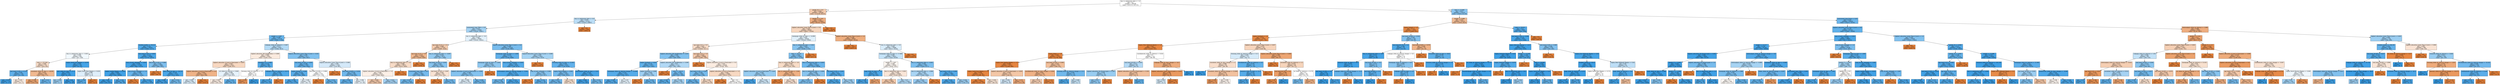 digraph Tree {
node [shape=box, style="filled", color="black"] ;
0 [label="due_vs_submission_date <= 1.0\ngini = 0.5\nsamples = 294546\nvalue = [147273, 147273]", fillcolor="#e5813900"] ;
1 [label="gender_M <= 0.0\ngini = 0.464\nsamples = 180395\nvalue = [114250, 66145]", fillcolor="#e581396b"] ;
0 -> 1 [labeldistance=2.5, labelangle=45, headlabel="True"] ;
2 [label="due_vs_submission_date <= 0.0\ngini = 0.478\nsamples = 55702\nvalue = [22015, 33687]", fillcolor="#399de558"] ;
1 -> 2 ;
3 [label="assessment_type_TMA <= 0.0\ngini = 0.455\nsamples = 51868\nvalue = [18181, 33687]", fillcolor="#399de575"] ;
2 -> 3 ;
4 [label="weight <= 1.007\ngini = 0.306\nsamples = 21176\nvalue = [3990, 17186]", fillcolor="#399de5c4"] ;
3 -> 4 ;
5 [label="studied_credits <= 59.513\ngini = 0.191\nsamples = 14979\nvalue = [1606, 13373]", fillcolor="#399de5e0"] ;
4 -> 5 ;
6 [label="due_vs_submission_date <= -0.003\ngini = 0.499\nsamples = 885\nvalue = [427, 458]", fillcolor="#399de511"] ;
5 -> 6 ;
7 [label="date <= 222.004\ngini = 0.488\nsamples = 723\nvalue = [418, 305]", fillcolor="#e5813945"] ;
6 -> 7 ;
8 [label="imd_band_0-10% <= 0.154\ngini = 0.265\nsamples = 159\nvalue = [25, 134]", fillcolor="#399de5cf"] ;
7 -> 8 ;
9 [label="gini = 0.079\nsamples = 122\nvalue = [5, 117]", fillcolor="#399de5f4"] ;
8 -> 9 ;
10 [label="gini = 0.497\nsamples = 37\nvalue = [20, 17]", fillcolor="#e5813926"] ;
8 -> 10 ;
11 [label="oucontent_clicks_by_days <= 44.081\ngini = 0.423\nsamples = 564\nvalue = [393, 171]", fillcolor="#e5813990"] ;
7 -> 11 ;
12 [label="gini = 0.356\nsamples = 493\nvalue = [379, 114]", fillcolor="#e58139b2"] ;
11 -> 12 ;
13 [label="gini = 0.317\nsamples = 71\nvalue = [14, 57]", fillcolor="#399de5c0"] ;
11 -> 13 ;
14 [label="region_South East Region <= 0.076\ngini = 0.105\nsamples = 162\nvalue = [9, 153]", fillcolor="#399de5f0"] ;
6 -> 14 ;
15 [label="quiz_clicks_by_days <= 11.5\ngini = 0.052\nsamples = 151\nvalue = [4, 147]", fillcolor="#399de5f8"] ;
14 -> 15 ;
16 [label="gini = 0.444\nsamples = 3\nvalue = [1, 2]", fillcolor="#399de57f"] ;
15 -> 16 ;
17 [label="gini = 0.04\nsamples = 148\nvalue = [3, 145]", fillcolor="#399de5fa"] ;
15 -> 17 ;
18 [label="region_South West Region <= 0.029\ngini = 0.496\nsamples = 11\nvalue = [5, 6]", fillcolor="#399de52a"] ;
14 -> 18 ;
19 [label="gini = 0.245\nsamples = 7\nvalue = [1, 6]", fillcolor="#399de5d4"] ;
18 -> 19 ;
20 [label="gini = 0.0\nsamples = 4\nvalue = [4, 0]", fillcolor="#e58139ff"] ;
18 -> 20 ;
21 [label="imd_band_0-10% <= 0.002\ngini = 0.153\nsamples = 14094\nvalue = [1179, 12915]", fillcolor="#399de5e8"] ;
5 -> 21 ;
22 [label="num_of_prev_attempts <= 0.001\ngini = 0.106\nsamples = 12198\nvalue = [685, 11513]", fillcolor="#399de5f0"] ;
21 -> 22 ;
23 [label="region_London Region <= 0.003\ngini = 0.064\nsamples = 10401\nvalue = [342, 10059]", fillcolor="#399de5f6"] ;
22 -> 23 ;
24 [label="gini = 0.05\nsamples = 9557\nvalue = [244, 9313]", fillcolor="#399de5f8"] ;
23 -> 24 ;
25 [label="gini = 0.205\nsamples = 844\nvalue = [98, 746]", fillcolor="#399de5de"] ;
23 -> 25 ;
26 [label="num_of_prev_attempts <= 1.0\ngini = 0.309\nsamples = 1797\nvalue = [343, 1454]", fillcolor="#399de5c3"] ;
22 -> 26 ;
27 [label="gini = 0.0\nsamples = 231\nvalue = [231, 0]", fillcolor="#e58139ff"] ;
26 -> 27 ;
28 [label="gini = 0.133\nsamples = 1566\nvalue = [112, 1454]", fillcolor="#399de5eb"] ;
26 -> 28 ;
29 [label="imd_band_0-10% <= 0.999\ngini = 0.385\nsamples = 1896\nvalue = [494, 1402]", fillcolor="#399de5a5"] ;
21 -> 29 ;
30 [label="gini = 0.0\nsamples = 381\nvalue = [381, 0]", fillcolor="#e58139ff"] ;
29 -> 30 ;
31 [label="quiz_clicks_by_days <= 26.153\ngini = 0.138\nsamples = 1515\nvalue = [113, 1402]", fillcolor="#399de5ea"] ;
29 -> 31 ;
32 [label="gini = 0.098\nsamples = 1318\nvalue = [68, 1250]", fillcolor="#399de5f1"] ;
31 -> 32 ;
33 [label="gini = 0.352\nsamples = 197\nvalue = [45, 152]", fillcolor="#399de5b4"] ;
31 -> 33 ;
34 [label="subpage_clicks_by_interval <= 9.987\ngini = 0.473\nsamples = 6197\nvalue = [2384, 3813]", fillcolor="#399de560"] ;
4 -> 34 ;
35 [label="highest_education_HE Qualification <= 0.999\ngini = 0.496\nsamples = 2620\nvalue = [1428, 1192]", fillcolor="#e581392a"] ;
34 -> 35 ;
36 [label="highest_education_A Level or Equivalent <= 0.997\ngini = 0.483\nsamples = 2352\nvalue = [1395, 957]", fillcolor="#e5813950"] ;
35 -> 36 ;
37 [label="highest_education_A Level or Equivalent <= 0.0\ngini = 0.405\nsamples = 1184\nvalue = [850, 334]", fillcolor="#e581399b"] ;
36 -> 37 ;
38 [label="gini = 0.495\nsamples = 605\nvalue = [271, 334]", fillcolor="#399de530"] ;
37 -> 38 ;
39 [label="gini = 0.0\nsamples = 579\nvalue = [579, 0]", fillcolor="#e58139ff"] ;
37 -> 39 ;
40 [label="url_clicks_by_interval <= 0.983\ngini = 0.498\nsamples = 1168\nvalue = [545, 623]", fillcolor="#399de520"] ;
36 -> 40 ;
41 [label="gini = 0.497\nsamples = 941\nvalue = [505, 436]", fillcolor="#e5813923"] ;
40 -> 41 ;
42 [label="gini = 0.29\nsamples = 227\nvalue = [40, 187]", fillcolor="#399de5c8"] ;
40 -> 42 ;
43 [label="disability_N <= 0.881\ngini = 0.216\nsamples = 268\nvalue = [33, 235]", fillcolor="#399de5db"] ;
35 -> 43 ;
44 [label="forumng_clicks_by_interval <= 1.0\ngini = 0.5\nsamples = 12\nvalue = [6, 6]", fillcolor="#e5813900"] ;
43 -> 44 ;
45 [label="gini = 0.245\nsamples = 7\nvalue = [6, 1]", fillcolor="#e58139d4"] ;
44 -> 45 ;
46 [label="gini = 0.0\nsamples = 5\nvalue = [0, 5]", fillcolor="#399de5ff"] ;
44 -> 46 ;
47 [label="subpage_clicks_by_interval <= 9.073\ngini = 0.189\nsamples = 256\nvalue = [27, 229]", fillcolor="#399de5e1"] ;
43 -> 47 ;
48 [label="gini = 0.177\nsamples = 254\nvalue = [25, 229]", fillcolor="#399de5e3"] ;
47 -> 48 ;
49 [label="gini = 0.0\nsamples = 2\nvalue = [2, 0]", fillcolor="#e58139ff"] ;
47 -> 49 ;
50 [label="highest_education_Lower Than A Level <= 0.001\ngini = 0.392\nsamples = 3577\nvalue = [956, 2621]", fillcolor="#399de5a2"] ;
34 -> 50 ;
51 [label="imd_band_10-20% <= 0.005\ngini = 0.299\nsamples = 2397\nvalue = [438, 1959]", fillcolor="#399de5c6"] ;
50 -> 51 ;
52 [label="region_Ireland <= 0.008\ngini = 0.234\nsamples = 2081\nvalue = [281, 1800]", fillcolor="#399de5d7"] ;
51 -> 52 ;
53 [label="gini = 0.198\nsamples = 1945\nvalue = [217, 1728]", fillcolor="#399de5df"] ;
52 -> 53 ;
54 [label="gini = 0.498\nsamples = 136\nvalue = [64, 72]", fillcolor="#399de51c"] ;
52 -> 54 ;
55 [label="imd_band_10-20% <= 0.998\ngini = 0.5\nsamples = 316\nvalue = [157, 159]", fillcolor="#399de503"] ;
51 -> 55 ;
56 [label="gini = 0.0\nsamples = 117\nvalue = [117, 0]", fillcolor="#e58139ff"] ;
55 -> 56 ;
57 [label="gini = 0.321\nsamples = 199\nvalue = [40, 159]", fillcolor="#399de5bf"] ;
55 -> 57 ;
58 [label="highest_education_Lower Than A Level <= 0.998\ngini = 0.493\nsamples = 1180\nvalue = [518, 662]", fillcolor="#399de537"] ;
50 -> 58 ;
59 [label="gini = 0.0\nsamples = 338\nvalue = [338, 0]", fillcolor="#e58139ff"] ;
58 -> 59 ;
60 [label="imd_band_50-60% <= 0.026\ngini = 0.336\nsamples = 842\nvalue = [180, 662]", fillcolor="#399de5ba"] ;
58 -> 60 ;
61 [label="gini = 0.283\nsamples = 721\nvalue = [123, 598]", fillcolor="#399de5cb"] ;
60 -> 61 ;
62 [label="gini = 0.498\nsamples = 121\nvalue = [57, 64]", fillcolor="#399de51c"] ;
60 -> 62 ;
63 [label="due_vs_submission_date <= -0.0\ngini = 0.497\nsamples = 30692\nvalue = [14191, 16501]", fillcolor="#399de524"] ;
3 -> 63 ;
64 [label="age_band_35-55 <= 1.0\ngini = 0.468\nsamples = 17533\nvalue = [10997, 6536]", fillcolor="#e5813967"] ;
63 -> 64 ;
65 [label="age_band_35-55 <= 0.0\ngini = 0.426\nsamples = 14460\nvalue = [10020, 4440]", fillcolor="#e581398e"] ;
64 -> 65 ;
66 [label="due_vs_submission_date <= -1.0\ngini = 0.486\nsamples = 10675\nvalue = [6235, 4440]", fillcolor="#e5813949"] ;
65 -> 66 ;
67 [label="highest_education_A Level or Equivalent <= 1.0\ngini = 0.498\nsamples = 9520\nvalue = [5080, 4440]", fillcolor="#e5813920"] ;
66 -> 67 ;
68 [label="gini = 0.464\nsamples = 6152\nvalue = [3904, 2248]", fillcolor="#e581396c"] ;
67 -> 68 ;
69 [label="gini = 0.454\nsamples = 3368\nvalue = [1176, 2192]", fillcolor="#399de576"] ;
67 -> 69 ;
70 [label="gini = 0.0\nsamples = 1155\nvalue = [1155, 0]", fillcolor="#e58139ff"] ;
66 -> 70 ;
71 [label="gini = 0.0\nsamples = 3785\nvalue = [3785, 0]", fillcolor="#e58139ff"] ;
65 -> 71 ;
72 [label="due_vs_submission_date <= -0.997\ngini = 0.434\nsamples = 3073\nvalue = [977, 2096]", fillcolor="#399de588"] ;
64 -> 72 ;
73 [label="imd_band_10-20% <= 0.005\ngini = 0.403\nsamples = 2911\nvalue = [815, 2096]", fillcolor="#399de59c"] ;
72 -> 73 ;
74 [label="assessment_type_CMA <= 0.07\ngini = 0.353\nsamples = 2464\nvalue = [563, 1901]", fillcolor="#399de5b3"] ;
73 -> 74 ;
75 [label="gini = 0.337\nsamples = 2420\nvalue = [519, 1901]", fillcolor="#399de5b9"] ;
74 -> 75 ;
76 [label="gini = 0.0\nsamples = 44\nvalue = [44, 0]", fillcolor="#e58139ff"] ;
74 -> 76 ;
77 [label="imd_band_10-20% <= 0.997\ngini = 0.492\nsamples = 447\nvalue = [252, 195]", fillcolor="#e581393a"] ;
73 -> 77 ;
78 [label="gini = 0.0\nsamples = 196\nvalue = [196, 0]", fillcolor="#e58139ff"] ;
77 -> 78 ;
79 [label="gini = 0.347\nsamples = 251\nvalue = [56, 195]", fillcolor="#399de5b6"] ;
77 -> 79 ;
80 [label="gini = 0.0\nsamples = 162\nvalue = [162, 0]", fillcolor="#e58139ff"] ;
72 -> 80 ;
81 [label="highest_education_Lower Than A Level <= 0.0\ngini = 0.368\nsamples = 13159\nvalue = [3194, 9965]", fillcolor="#399de5ad"] ;
63 -> 81 ;
82 [label="homepage_clicks_by_days <= 5.998\ngini = 0.273\nsamples = 7705\nvalue = [1259, 6446]", fillcolor="#399de5cd"] ;
81 -> 82 ;
83 [label="homepage_clicks_by_days <= 5.004\ngini = 0.423\nsamples = 1681\nvalue = [510, 1171]", fillcolor="#399de590"] ;
82 -> 83 ;
84 [label="highest_education_A Level or Equivalent <= 0.995\ngini = 0.398\nsamples = 1613\nvalue = [442, 1171]", fillcolor="#399de59f"] ;
83 -> 84 ;
85 [label="gini = 0.496\nsamples = 393\nvalue = [179, 214]", fillcolor="#399de52a"] ;
84 -> 85 ;
86 [label="gini = 0.338\nsamples = 1220\nvalue = [263, 957]", fillcolor="#399de5b9"] ;
84 -> 86 ;
87 [label="gini = 0.0\nsamples = 68\nvalue = [68, 0]", fillcolor="#e58139ff"] ;
83 -> 87 ;
88 [label="num_of_prev_attempts <= 0.002\ngini = 0.218\nsamples = 6024\nvalue = [749, 5275]", fillcolor="#399de5db"] ;
82 -> 88 ;
89 [label="externalquiz_clicks_by_interval_change <= -0.001\ngini = 0.178\nsamples = 5170\nvalue = [512, 4658]", fillcolor="#399de5e3"] ;
88 -> 89 ;
90 [label="gini = 0.339\nsamples = 644\nvalue = [139, 505]", fillcolor="#399de5b9"] ;
89 -> 90 ;
91 [label="gini = 0.151\nsamples = 4526\nvalue = [373, 4153]", fillcolor="#399de5e8"] ;
89 -> 91 ;
92 [label="num_of_prev_attempts <= 0.985\ngini = 0.401\nsamples = 854\nvalue = [237, 617]", fillcolor="#399de59d"] ;
88 -> 92 ;
93 [label="gini = 0.0\nsamples = 116\nvalue = [116, 0]", fillcolor="#e58139ff"] ;
92 -> 93 ;
94 [label="gini = 0.274\nsamples = 738\nvalue = [121, 617]", fillcolor="#399de5cd"] ;
92 -> 94 ;
95 [label="highest_education_Lower Than A Level <= 0.999\ngini = 0.458\nsamples = 5454\nvalue = [1935, 3519]", fillcolor="#399de573"] ;
81 -> 95 ;
96 [label="gini = 0.0\nsamples = 1219\nvalue = [1219, 0]", fillcolor="#e58139ff"] ;
95 -> 96 ;
97 [label="forumng_clicks_by_days <= 12.952\ngini = 0.281\nsamples = 4235\nvalue = [716, 3519]", fillcolor="#399de5cb"] ;
95 -> 97 ;
98 [label="region_North Region <= 0.002\ngini = 0.353\nsamples = 2614\nvalue = [599, 2015]", fillcolor="#399de5b3"] ;
97 -> 98 ;
99 [label="gini = 0.327\nsamples = 2447\nvalue = [504, 1943]", fillcolor="#399de5bd"] ;
98 -> 99 ;
100 [label="gini = 0.491\nsamples = 167\nvalue = [95, 72]", fillcolor="#e581393e"] ;
98 -> 100 ;
101 [label="externalquiz_clicks_by_days <= 0.02\ngini = 0.134\nsamples = 1621\nvalue = [117, 1504]", fillcolor="#399de5eb"] ;
97 -> 101 ;
102 [label="gini = 0.098\nsamples = 1435\nvalue = [74, 1361]", fillcolor="#399de5f1"] ;
101 -> 102 ;
103 [label="gini = 0.355\nsamples = 186\nvalue = [43, 143]", fillcolor="#399de5b2"] ;
101 -> 103 ;
104 [label="gini = 0.0\nsamples = 3834\nvalue = [3834, 0]", fillcolor="#e58139ff"] ;
2 -> 104 ;
105 [label="gender_F <= 0.0\ngini = 0.385\nsamples = 124693\nvalue = [92235, 32458]", fillcolor="#e58139a5"] ;
1 -> 105 ;
106 [label="highest_education_Lower Than A Level <= 0.0\ngini = 0.481\nsamples = 80485\nvalue = [48027, 32458]", fillcolor="#e5813953"] ;
105 -> 106 ;
107 [label="homepage_clicks_by_days <= 14.999\ngini = 0.497\nsamples = 40444\nvalue = [18544, 21900]", fillcolor="#399de527"] ;
106 -> 107 ;
108 [label="age_band_0-35 <= 0.0\ngini = 0.487\nsamples = 24073\nvalue = [13956, 10117]", fillcolor="#e5813946"] ;
107 -> 108 ;
109 [label="highest_education_HE Qualification <= 0.001\ngini = 0.392\nsamples = 3585\nvalue = [959, 2626]", fillcolor="#399de5a2"] ;
108 -> 109 ;
110 [label="region_Scotland <= 0.005\ngini = 0.278\nsamples = 1873\nvalue = [312, 1561]", fillcolor="#399de5cc"] ;
109 -> 110 ;
111 [label="homepage_clicks_by_interval_change <= 35.069\ngini = 0.223\nsamples = 1522\nvalue = [195, 1327]", fillcolor="#399de5da"] ;
110 -> 111 ;
112 [label="gini = 0.209\nsamples = 1481\nvalue = [176, 1305]", fillcolor="#399de5dd"] ;
111 -> 112 ;
113 [label="gini = 0.497\nsamples = 41\nvalue = [19, 22]", fillcolor="#399de523"] ;
111 -> 113 ;
114 [label="region_Scotland <= 0.988\ngini = 0.444\nsamples = 351\nvalue = [117, 234]", fillcolor="#399de57f"] ;
110 -> 114 ;
115 [label="gini = 0.0\nsamples = 58\nvalue = [58, 0]", fillcolor="#e58139ff"] ;
114 -> 115 ;
116 [label="gini = 0.322\nsamples = 293\nvalue = [59, 234]", fillcolor="#399de5bf"] ;
114 -> 116 ;
117 [label="highest_education_HE Qualification <= 0.999\ngini = 0.47\nsamples = 1712\nvalue = [647, 1065]", fillcolor="#399de564"] ;
109 -> 117 ;
118 [label="gini = 0.0\nsamples = 350\nvalue = [350, 0]", fillcolor="#e58139ff"] ;
117 -> 118 ;
119 [label="date <= 144.52\ngini = 0.341\nsamples = 1362\nvalue = [297, 1065]", fillcolor="#399de5b8"] ;
117 -> 119 ;
120 [label="gini = 0.245\nsamples = 880\nvalue = [126, 754]", fillcolor="#399de5d4"] ;
119 -> 120 ;
121 [label="gini = 0.458\nsamples = 482\nvalue = [171, 311]", fillcolor="#399de573"] ;
119 -> 121 ;
122 [label="age_band_0-35 <= 1.0\ngini = 0.464\nsamples = 20488\nvalue = [12997, 7491]", fillcolor="#e581396c"] ;
108 -> 122 ;
123 [label="gini = 0.0\nsamples = 4198\nvalue = [4198, 0]", fillcolor="#e58139ff"] ;
122 -> 123 ;
124 [label="highest_education_A Level or Equivalent <= 0.0\ngini = 0.497\nsamples = 16290\nvalue = [8799, 7491]", fillcolor="#e5813926"] ;
122 -> 124 ;
125 [label="imd_band_0-10% <= 0.005\ngini = 0.358\nsamples = 2330\nvalue = [544, 1786]", fillcolor="#399de5b1"] ;
124 -> 125 ;
126 [label="gini = 0.314\nsamples = 2096\nvalue = [408, 1688]", fillcolor="#399de5c1"] ;
125 -> 126 ;
127 [label="gini = 0.487\nsamples = 234\nvalue = [136, 98]", fillcolor="#e5813947"] ;
125 -> 127 ;
128 [label="highest_education_A Level or Equivalent <= 1.0\ngini = 0.483\nsamples = 13960\nvalue = [8255, 5705]", fillcolor="#e581394f"] ;
124 -> 128 ;
129 [label="gini = 0.0\nsamples = 2489\nvalue = [2489, 0]", fillcolor="#e58139ff"] ;
128 -> 129 ;
130 [label="gini = 0.5\nsamples = 11471\nvalue = [5766, 5705]", fillcolor="#e5813903"] ;
128 -> 130 ;
131 [label="due_vs_submission_date <= 0.001\ngini = 0.403\nsamples = 16371\nvalue = [4588, 11783]", fillcolor="#399de59c"] ;
107 -> 131 ;
132 [label="date <= 18.725\ngini = 0.384\nsamples = 15900\nvalue = [4117, 11783]", fillcolor="#399de5a6"] ;
131 -> 132 ;
133 [label="due_vs_submission_date <= -3.0\ngini = 0.487\nsamples = 2252\nvalue = [1307, 945]", fillcolor="#e5813947"] ;
132 -> 133 ;
134 [label="highest_education_A Level or Equivalent <= 0.005\ngini = 0.438\nsamples = 819\nvalue = [265, 554]", fillcolor="#399de585"] ;
133 -> 134 ;
135 [label="gini = 0.097\nsamples = 235\nvalue = [12, 223]", fillcolor="#399de5f1"] ;
134 -> 135 ;
136 [label="gini = 0.491\nsamples = 584\nvalue = [253, 331]", fillcolor="#399de53c"] ;
134 -> 136 ;
137 [label="due_vs_submission_date <= -2.001\ngini = 0.397\nsamples = 1433\nvalue = [1042, 391]", fillcolor="#e581399f"] ;
133 -> 137 ;
138 [label="gini = 0.0\nsamples = 534\nvalue = [534, 0]", fillcolor="#e58139ff"] ;
137 -> 138 ;
139 [label="gini = 0.492\nsamples = 899\nvalue = [508, 391]", fillcolor="#e581393b"] ;
137 -> 139 ;
140 [label="due_vs_submission_date <= -0.003\ngini = 0.327\nsamples = 13648\nvalue = [2810, 10838]", fillcolor="#399de5bd"] ;
132 -> 140 ;
141 [label="due_vs_submission_date <= -0.999\ngini = 0.409\nsamples = 7081\nvalue = [2026, 5055]", fillcolor="#399de599"] ;
140 -> 141 ;
142 [label="gini = 0.379\nsamples = 6773\nvalue = [1718, 5055]", fillcolor="#399de5a8"] ;
141 -> 142 ;
143 [label="gini = 0.0\nsamples = 308\nvalue = [308, 0]", fillcolor="#e58139ff"] ;
141 -> 143 ;
144 [label="imd_band_0-10% <= 0.001\ngini = 0.21\nsamples = 6567\nvalue = [784, 5783]", fillcolor="#399de5dc"] ;
140 -> 144 ;
145 [label="gini = 0.179\nsamples = 6024\nvalue = [600, 5424]", fillcolor="#399de5e3"] ;
144 -> 145 ;
146 [label="gini = 0.448\nsamples = 543\nvalue = [184, 359]", fillcolor="#399de57c"] ;
144 -> 146 ;
147 [label="gini = 0.0\nsamples = 471\nvalue = [471, 0]", fillcolor="#e58139ff"] ;
131 -> 147 ;
148 [label="highest_education_Lower Than A Level <= 1.0\ngini = 0.388\nsamples = 40041\nvalue = [29483, 10558]", fillcolor="#e58139a4"] ;
106 -> 148 ;
149 [label="gini = 0.0\nsamples = 20973\nvalue = [20973, 0]", fillcolor="#e58139ff"] ;
148 -> 149 ;
150 [label="due_vs_submission_date <= 0.0\ngini = 0.494\nsamples = 19068\nvalue = [8510, 10558]", fillcolor="#399de531"] ;
148 -> 150 ;
151 [label="homepage_clicks_by_days <= 17.999\ngini = 0.485\nsamples = 18012\nvalue = [7454, 10558]", fillcolor="#399de54b"] ;
150 -> 151 ;
152 [label="weight <= 1.047\ngini = 0.499\nsamples = 10919\nvalue = [5638, 5281]", fillcolor="#e5813910"] ;
151 -> 152 ;
153 [label="page_clicks_by_days <= 2.0\ngini = 0.164\nsamples = 911\nvalue = [82, 829]", fillcolor="#399de5e6"] ;
152 -> 153 ;
154 [label="gini = 0.146\nsamples = 897\nvalue = [71, 826]", fillcolor="#399de5e9"] ;
153 -> 154 ;
155 [label="gini = 0.337\nsamples = 14\nvalue = [11, 3]", fillcolor="#e58139b9"] ;
153 -> 155 ;
156 [label="due_vs_submission_date <= -0.001\ngini = 0.494\nsamples = 10008\nvalue = [5556, 4452]", fillcolor="#e5813933"] ;
152 -> 156 ;
157 [label="gini = 0.463\nsamples = 6899\nvalue = [4385, 2514]", fillcolor="#e581396d"] ;
156 -> 157 ;
158 [label="gini = 0.47\nsamples = 3109\nvalue = [1171, 1938]", fillcolor="#399de565"] ;
156 -> 158 ;
159 [label="due_vs_submission_date <= -0.001\ngini = 0.381\nsamples = 7093\nvalue = [1816, 5277]", fillcolor="#399de5a7"] ;
151 -> 159 ;
160 [label="due_vs_submission_date <= -0.998\ngini = 0.461\nsamples = 4011\nvalue = [1445, 2566]", fillcolor="#399de56f"] ;
159 -> 160 ;
161 [label="gini = 0.441\nsamples = 3817\nvalue = [1251, 2566]", fillcolor="#399de583"] ;
160 -> 161 ;
162 [label="gini = 0.0\nsamples = 194\nvalue = [194, 0]", fillcolor="#e58139ff"] ;
160 -> 162 ;
163 [label="imd_band_0-10% <= 0.008\ngini = 0.212\nsamples = 3082\nvalue = [371, 2711]", fillcolor="#399de5dc"] ;
159 -> 163 ;
164 [label="gini = 0.16\nsamples = 2674\nvalue = [235, 2439]", fillcolor="#399de5e6"] ;
163 -> 164 ;
165 [label="gini = 0.444\nsamples = 408\nvalue = [136, 272]", fillcolor="#399de57f"] ;
163 -> 165 ;
166 [label="gini = 0.0\nsamples = 1056\nvalue = [1056, 0]", fillcolor="#e58139ff"] ;
150 -> 166 ;
167 [label="gini = 0.0\nsamples = 44208\nvalue = [44208, 0]", fillcolor="#e58139ff"] ;
105 -> 167 ;
168 [label="date <= 23.999\ngini = 0.411\nsamples = 114151\nvalue = [33023, 81128]", fillcolor="#399de597"] ;
0 -> 168 [labeldistance=2.5, labelangle=-45, headlabel="False"] ;
169 [label="weight <= 4.999\ngini = 0.433\nsamples = 20233\nvalue = [13810, 6423]", fillcolor="#e5813988"] ;
168 -> 169 ;
170 [label="region_Ireland <= 1.0\ngini = 0.112\nsamples = 13831\nvalue = [13006, 825]", fillcolor="#e58139ef"] ;
169 -> 170 ;
171 [label="region_Scotland <= 1.0\ngini = 0.101\nsamples = 13701\nvalue = [12971, 730]", fillcolor="#e58139f1"] ;
170 -> 171 ;
172 [label="region_West Midlands Region <= 1.0\ngini = 0.09\nsamples = 13454\nvalue = [12822, 632]", fillcolor="#e58139f2"] ;
171 -> 172 ;
173 [label="region_Wales <= 1.0\ngini = 0.081\nsamples = 13322\nvalue = [12756, 566]", fillcolor="#e58139f4"] ;
172 -> 173 ;
174 [label="region_East Anglian Region <= 1.0\ngini = 0.069\nsamples = 13012\nvalue = [12548, 464]", fillcolor="#e58139f6"] ;
173 -> 174 ;
175 [label="region_South East Region <= 1.0\ngini = 0.058\nsamples = 12781\nvalue = [12399, 382]", fillcolor="#e58139f7"] ;
174 -> 175 ;
176 [label="gini = 0.05\nsamples = 12659\nvalue = [12331, 328]", fillcolor="#e58139f8"] ;
175 -> 176 ;
177 [label="gini = 0.493\nsamples = 122\nvalue = [68, 54]", fillcolor="#e5813934"] ;
175 -> 177 ;
178 [label="highest_education_A Level or Equivalent <= 0.005\ngini = 0.458\nsamples = 231\nvalue = [149, 82]", fillcolor="#e5813973"] ;
174 -> 178 ;
179 [label="gini = 0.492\nsamples = 78\nvalue = [34, 44]", fillcolor="#399de53a"] ;
178 -> 179 ;
180 [label="gini = 0.373\nsamples = 153\nvalue = [115, 38]", fillcolor="#e58139ab"] ;
178 -> 180 ;
181 [label="imd_band_20-30% <= 0.995\ngini = 0.442\nsamples = 310\nvalue = [208, 102]", fillcolor="#e5813982"] ;
173 -> 181 ;
182 [label="oucollaborate_clicks_by_days_change <= 0.004\ngini = 0.401\nsamples = 278\nvalue = [201, 77]", fillcolor="#e581399d"] ;
181 -> 182 ;
183 [label="gini = 0.471\nsamples = 187\nvalue = [116, 71]", fillcolor="#e5813963"] ;
182 -> 183 ;
184 [label="gini = 0.123\nsamples = 91\nvalue = [85, 6]", fillcolor="#e58139ed"] ;
182 -> 184 ;
185 [label="forumng_clicks_by_interval_change <= 12.5\ngini = 0.342\nsamples = 32\nvalue = [7, 25]", fillcolor="#399de5b8"] ;
181 -> 185 ;
186 [label="gini = 0.18\nsamples = 20\nvalue = [2, 18]", fillcolor="#399de5e3"] ;
185 -> 186 ;
187 [label="gini = 0.486\nsamples = 12\nvalue = [5, 7]", fillcolor="#399de549"] ;
185 -> 187 ;
188 [label="oucollaborate_clicks_by_interval <= 0.018\ngini = 0.5\nsamples = 132\nvalue = [66, 66]", fillcolor="#e5813900"] ;
172 -> 188 ;
189 [label="imd_band_40-50% <= 0.363\ngini = 0.472\nsamples = 89\nvalue = [34, 55]", fillcolor="#399de561"] ;
188 -> 189 ;
190 [label="highest_education_No Formal quals <= 0.367\ngini = 0.438\nsamples = 74\nvalue = [24, 50]", fillcolor="#399de585"] ;
189 -> 190 ;
191 [label="gini = 0.417\nsamples = 71\nvalue = [21, 50]", fillcolor="#399de594"] ;
190 -> 191 ;
192 [label="gini = 0.0\nsamples = 3\nvalue = [3, 0]", fillcolor="#e58139ff"] ;
190 -> 192 ;
193 [label="highest_education_A Level or Equivalent <= 0.595\ngini = 0.444\nsamples = 15\nvalue = [10, 5]", fillcolor="#e581397f"] ;
189 -> 193 ;
194 [label="gini = 0.0\nsamples = 9\nvalue = [9, 0]", fillcolor="#e58139ff"] ;
193 -> 194 ;
195 [label="gini = 0.278\nsamples = 6\nvalue = [1, 5]", fillcolor="#399de5cc"] ;
193 -> 195 ;
196 [label="subpage_clicks_by_days_change <= 14.5\ngini = 0.381\nsamples = 43\nvalue = [32, 11]", fillcolor="#e58139a7"] ;
188 -> 196 ;
197 [label="highest_education_Lower Than A Level <= 0.022\ngini = 0.266\nsamples = 38\nvalue = [32, 6]", fillcolor="#e58139cf"] ;
196 -> 197 ;
198 [label="gini = 0.494\nsamples = 9\nvalue = [4, 5]", fillcolor="#399de533"] ;
197 -> 198 ;
199 [label="gini = 0.067\nsamples = 29\nvalue = [28, 1]", fillcolor="#e58139f6"] ;
197 -> 199 ;
200 [label="gini = 0.0\nsamples = 5\nvalue = [0, 5]", fillcolor="#399de5ff"] ;
196 -> 200 ;
201 [label="highest_education_Lower Than A Level <= 0.007\ngini = 0.479\nsamples = 247\nvalue = [149, 98]", fillcolor="#e5813957"] ;
171 -> 201 ;
202 [label="forumng_clicks_by_interval_change <= 15.5\ngini = 0.493\nsamples = 127\nvalue = [56, 71]", fillcolor="#399de536"] ;
201 -> 202 ;
203 [label="oucontent_clicks_by_days_change <= 1.5\ngini = 0.488\nsamples = 85\nvalue = [49, 36]", fillcolor="#e5813944"] ;
202 -> 203 ;
204 [label="gini = 0.0\nsamples = 11\nvalue = [0, 11]", fillcolor="#399de5ff"] ;
203 -> 204 ;
205 [label="oucontent_clicks_by_interval_change <= 22.808\ngini = 0.447\nsamples = 74\nvalue = [49, 25]", fillcolor="#e581397d"] ;
203 -> 205 ;
206 [label="gini = 0.264\nsamples = 32\nvalue = [27, 5]", fillcolor="#e58139d0"] ;
205 -> 206 ;
207 [label="gini = 0.499\nsamples = 42\nvalue = [22, 20]", fillcolor="#e5813917"] ;
205 -> 207 ;
208 [label="oucollaborate_clicks_by_interval <= 4.5\ngini = 0.278\nsamples = 42\nvalue = [7, 35]", fillcolor="#399de5cc"] ;
202 -> 208 ;
209 [label="resource_clicks_by_days <= 22.5\ngini = 0.219\nsamples = 40\nvalue = [5, 35]", fillcolor="#399de5db"] ;
208 -> 209 ;
210 [label="gini = 0.184\nsamples = 39\nvalue = [4, 35]", fillcolor="#399de5e2"] ;
209 -> 210 ;
211 [label="gini = 0.0\nsamples = 1\nvalue = [1, 0]", fillcolor="#e58139ff"] ;
209 -> 211 ;
212 [label="gini = 0.0\nsamples = 2\nvalue = [2, 0]", fillcolor="#e58139ff"] ;
208 -> 212 ;
213 [label="highest_education_Lower Than A Level <= 0.999\ngini = 0.349\nsamples = 120\nvalue = [93, 27]", fillcolor="#e58139b5"] ;
201 -> 213 ;
214 [label="gini = 0.0\nsamples = 52\nvalue = [52, 0]", fillcolor="#e58139ff"] ;
213 -> 214 ;
215 [label="oucontent_clicks_by_interval <= 1.5\ngini = 0.479\nsamples = 68\nvalue = [41, 27]", fillcolor="#e5813957"] ;
213 -> 215 ;
216 [label="imd_band_60-70% <= 0.5\ngini = 0.298\nsamples = 22\nvalue = [18, 4]", fillcolor="#e58139c6"] ;
215 -> 216 ;
217 [label="gini = 0.18\nsamples = 20\nvalue = [18, 2]", fillcolor="#e58139e3"] ;
216 -> 217 ;
218 [label="gini = 0.0\nsamples = 2\nvalue = [0, 2]", fillcolor="#399de5ff"] ;
216 -> 218 ;
219 [label="url_clicks_by_interval <= 0.178\ngini = 0.5\nsamples = 46\nvalue = [23, 23]", fillcolor="#e5813900"] ;
215 -> 219 ;
220 [label="gini = 0.363\nsamples = 21\nvalue = [5, 16]", fillcolor="#399de5af"] ;
219 -> 220 ;
221 [label="gini = 0.403\nsamples = 25\nvalue = [18, 7]", fillcolor="#e581399c"] ;
219 -> 221 ;
222 [label="imd_band_50-60% <= 0.054\ngini = 0.393\nsamples = 130\nvalue = [35, 95]", fillcolor="#399de5a1"] ;
170 -> 222 ;
223 [label="imd_band_60-70% <= 0.5\ngini = 0.188\nsamples = 95\nvalue = [10, 85]", fillcolor="#399de5e1"] ;
222 -> 223 ;
224 [label="due_vs_submission_date <= 14.0\ngini = 0.111\nsamples = 85\nvalue = [5, 80]", fillcolor="#399de5ef"] ;
223 -> 224 ;
225 [label="resource_clicks_by_days <= 10.5\ngini = 0.075\nsamples = 77\nvalue = [3, 74]", fillcolor="#399de5f5"] ;
224 -> 225 ;
226 [label="imd_band_10-20% <= 0.5\ngini = 0.03\nsamples = 66\nvalue = [1, 65]", fillcolor="#399de5fb"] ;
225 -> 226 ;
227 [label="gini = 0.0\nsamples = 53\nvalue = [0, 53]", fillcolor="#399de5ff"] ;
226 -> 227 ;
228 [label="gini = 0.142\nsamples = 13\nvalue = [1, 12]", fillcolor="#399de5ea"] ;
226 -> 228 ;
229 [label="subpage_clicks_by_interval_change <= 11.0\ngini = 0.298\nsamples = 11\nvalue = [2, 9]", fillcolor="#399de5c6"] ;
225 -> 229 ;
230 [label="gini = 0.0\nsamples = 2\nvalue = [2, 0]", fillcolor="#e58139ff"] ;
229 -> 230 ;
231 [label="gini = 0.0\nsamples = 9\nvalue = [0, 9]", fillcolor="#399de5ff"] ;
229 -> 231 ;
232 [label="imd_band_40-50% <= 0.5\ngini = 0.375\nsamples = 8\nvalue = [2, 6]", fillcolor="#399de5aa"] ;
224 -> 232 ;
233 [label="imd_band_80-90% <= 0.5\ngini = 0.245\nsamples = 7\nvalue = [1, 6]", fillcolor="#399de5d4"] ;
232 -> 233 ;
234 [label="gini = 0.0\nsamples = 6\nvalue = [0, 6]", fillcolor="#399de5ff"] ;
233 -> 234 ;
235 [label="gini = 0.0\nsamples = 1\nvalue = [1, 0]", fillcolor="#e58139ff"] ;
233 -> 235 ;
236 [label="gini = 0.0\nsamples = 1\nvalue = [1, 0]", fillcolor="#e58139ff"] ;
232 -> 236 ;
237 [label="subpage_clicks_by_interval_change <= 6.0\ngini = 0.5\nsamples = 10\nvalue = [5, 5]", fillcolor="#e5813900"] ;
223 -> 237 ;
238 [label="homepage_clicks_by_interval <= 33.0\ngini = 0.408\nsamples = 7\nvalue = [2, 5]", fillcolor="#399de599"] ;
237 -> 238 ;
239 [label="subpage_clicks_by_days <= 0.5\ngini = 0.278\nsamples = 6\nvalue = [1, 5]", fillcolor="#399de5cc"] ;
238 -> 239 ;
240 [label="gini = 0.0\nsamples = 1\nvalue = [1, 0]", fillcolor="#e58139ff"] ;
239 -> 240 ;
241 [label="gini = 0.0\nsamples = 5\nvalue = [0, 5]", fillcolor="#399de5ff"] ;
239 -> 241 ;
242 [label="gini = 0.0\nsamples = 1\nvalue = [1, 0]", fillcolor="#e58139ff"] ;
238 -> 242 ;
243 [label="gini = 0.0\nsamples = 3\nvalue = [3, 0]", fillcolor="#e58139ff"] ;
237 -> 243 ;
244 [label="imd_band_50-60% <= 0.978\ngini = 0.408\nsamples = 35\nvalue = [25, 10]", fillcolor="#e5813999"] ;
222 -> 244 ;
245 [label="gini = 0.0\nsamples = 23\nvalue = [23, 0]", fillcolor="#e58139ff"] ;
244 -> 245 ;
246 [label="oucontent_clicks_by_days <= 69.0\ngini = 0.278\nsamples = 12\nvalue = [2, 10]", fillcolor="#399de5cc"] ;
244 -> 246 ;
247 [label="resource_clicks_by_interval_change <= 1.0\ngini = 0.165\nsamples = 11\nvalue = [1, 10]", fillcolor="#399de5e6"] ;
246 -> 247 ;
248 [label="gini = 0.0\nsamples = 1\nvalue = [1, 0]", fillcolor="#e58139ff"] ;
247 -> 248 ;
249 [label="gini = 0.0\nsamples = 10\nvalue = [0, 10]", fillcolor="#399de5ff"] ;
247 -> 249 ;
250 [label="gini = 0.0\nsamples = 1\nvalue = [1, 0]", fillcolor="#e58139ff"] ;
246 -> 250 ;
251 [label="date <= 20.012\ngini = 0.22\nsamples = 6402\nvalue = [804, 5598]", fillcolor="#399de5da"] ;
169 -> 251 ;
252 [label="imd_band_0-10% <= 0.009\ngini = 0.118\nsamples = 5973\nvalue = [375, 5598]", fillcolor="#399de5ee"] ;
251 -> 252 ;
253 [label="page_clicks_by_interval <= 1.017\ngini = 0.07\nsamples = 5295\nvalue = [192, 5103]", fillcolor="#399de5f5"] ;
252 -> 253 ;
254 [label="region_Yorkshire Region <= 0.02\ngini = 0.04\nsamples = 4279\nvalue = [87, 4192]", fillcolor="#399de5fa"] ;
253 -> 254 ;
255 [label="url_clicks_by_interval_change <= -0.737\ngini = 0.028\nsamples = 4026\nvalue = [57, 3969]", fillcolor="#399de5fb"] ;
254 -> 255 ;
256 [label="gini = 0.0\nsamples = 1\nvalue = [1, 0]", fillcolor="#e58139ff"] ;
255 -> 256 ;
257 [label="sharedsubpage_clicks_by_days_change <= 0.5\ngini = 0.027\nsamples = 4025\nvalue = [56, 3969]", fillcolor="#399de5fb"] ;
255 -> 257 ;
258 [label="gini = 0.025\nsamples = 3991\nvalue = [50, 3941]", fillcolor="#399de5fc"] ;
257 -> 258 ;
259 [label="gini = 0.291\nsamples = 34\nvalue = [6, 28]", fillcolor="#399de5c8"] ;
257 -> 259 ;
260 [label="region_Yorkshire Region <= 0.979\ngini = 0.209\nsamples = 253\nvalue = [30, 223]", fillcolor="#399de5dd"] ;
254 -> 260 ;
261 [label="gini = 0.0\nsamples = 28\nvalue = [28, 0]", fillcolor="#e58139ff"] ;
260 -> 261 ;
262 [label="due_vs_submission_date <= 20.5\ngini = 0.018\nsamples = 225\nvalue = [2, 223]", fillcolor="#399de5fd"] ;
260 -> 262 ;
263 [label="gini = 0.009\nsamples = 222\nvalue = [1, 221]", fillcolor="#399de5fe"] ;
262 -> 263 ;
264 [label="gini = 0.444\nsamples = 3\nvalue = [1, 2]", fillcolor="#399de57f"] ;
262 -> 264 ;
265 [label="weight <= 12.428\ngini = 0.185\nsamples = 1016\nvalue = [105, 911]", fillcolor="#399de5e2"] ;
253 -> 265 ;
266 [label="gini = 0.0\nsamples = 77\nvalue = [77, 0]", fillcolor="#e58139ff"] ;
265 -> 266 ;
267 [label="date <= 19.009\ngini = 0.058\nsamples = 939\nvalue = [28, 911]", fillcolor="#399de5f7"] ;
265 -> 267 ;
268 [label="region_South East Region <= 0.01\ngini = 0.048\nsamples = 934\nvalue = [23, 911]", fillcolor="#399de5f9"] ;
267 -> 268 ;
269 [label="gini = 0.016\nsamples = 849\nvalue = [7, 842]", fillcolor="#399de5fd"] ;
268 -> 269 ;
270 [label="gini = 0.306\nsamples = 85\nvalue = [16, 69]", fillcolor="#399de5c4"] ;
268 -> 270 ;
271 [label="gini = 0.0\nsamples = 5\nvalue = [5, 0]", fillcolor="#e58139ff"] ;
267 -> 271 ;
272 [label="imd_band_0-10% <= 0.998\ngini = 0.394\nsamples = 678\nvalue = [183, 495]", fillcolor="#399de5a1"] ;
252 -> 272 ;
273 [label="gini = 0.0\nsamples = 150\nvalue = [150, 0]", fillcolor="#e58139ff"] ;
272 -> 273 ;
274 [label="region_East Midlands Region <= 0.04\ngini = 0.117\nsamples = 528\nvalue = [33, 495]", fillcolor="#399de5ee"] ;
272 -> 274 ;
275 [label="studied_credits <= 225.0\ngini = 0.06\nsamples = 483\nvalue = [15, 468]", fillcolor="#399de5f7"] ;
274 -> 275 ;
276 [label="page_clicks_by_interval <= 4.315\ngini = 0.041\nsamples = 473\nvalue = [10, 463]", fillcolor="#399de5f9"] ;
275 -> 276 ;
277 [label="gini = 0.027\nsamples = 439\nvalue = [6, 433]", fillcolor="#399de5fb"] ;
276 -> 277 ;
278 [label="gini = 0.208\nsamples = 34\nvalue = [4, 30]", fillcolor="#399de5dd"] ;
276 -> 278 ;
279 [label="region_South West Region <= 0.274\ngini = 0.5\nsamples = 10\nvalue = [5, 5]", fillcolor="#e5813900"] ;
275 -> 279 ;
280 [label="gini = 0.0\nsamples = 5\nvalue = [0, 5]", fillcolor="#399de5ff"] ;
279 -> 280 ;
281 [label="gini = 0.0\nsamples = 5\nvalue = [5, 0]", fillcolor="#e58139ff"] ;
279 -> 281 ;
282 [label="region_West Midlands Region <= 0.04\ngini = 0.48\nsamples = 45\nvalue = [18, 27]", fillcolor="#399de555"] ;
274 -> 282 ;
283 [label="page_clicks_by_interval <= 4.0\ngini = 0.18\nsamples = 30\nvalue = [3, 27]", fillcolor="#399de5e3"] ;
282 -> 283 ;
284 [label="gini = 0.071\nsamples = 27\nvalue = [1, 26]", fillcolor="#399de5f5"] ;
283 -> 284 ;
285 [label="gini = 0.444\nsamples = 3\nvalue = [2, 1]", fillcolor="#e581397f"] ;
283 -> 285 ;
286 [label="gini = 0.0\nsamples = 15\nvalue = [15, 0]", fillcolor="#e58139ff"] ;
282 -> 286 ;
287 [label="gini = 0.0\nsamples = 429\nvalue = [429, 0]", fillcolor="#e58139ff"] ;
251 -> 287 ;
288 [label="assessment_type_Exam <= 0.03\ngini = 0.325\nsamples = 93918\nvalue = [19213, 74705]", fillcolor="#399de5bd"] ;
168 -> 288 ;
289 [label="highest_education_Lower Than A Level <= 0.0\ngini = 0.276\nsamples = 87535\nvalue = [14497, 73038]", fillcolor="#399de5cc"] ;
288 -> 289 ;
290 [label="num_of_prev_attempts <= 0.001\ngini = 0.163\nsamples = 49907\nvalue = [4472, 45435]", fillcolor="#399de5e6"] ;
289 -> 290 ;
291 [label="weight <= 12.517\ngini = 0.126\nsamples = 43759\nvalue = [2951, 40808]", fillcolor="#399de5ed"] ;
290 -> 291 ;
292 [label="highest_education_No Formal quals <= 0.002\ngini = 0.065\nsamples = 26005\nvalue = [881, 25124]", fillcolor="#399de5f6"] ;
291 -> 292 ;
293 [label="gender_F <= 0.003\ngini = 0.058\nsamples = 25505\nvalue = [759, 24746]", fillcolor="#399de5f7"] ;
292 -> 293 ;
294 [label="page_clicks_by_days <= 6.099\ngini = 0.027\nsamples = 16143\nvalue = [223, 15920]", fillcolor="#399de5fb"] ;
293 -> 294 ;
295 [label="gini = 0.025\nsamples = 16071\nvalue = [203, 15868]", fillcolor="#399de5fc"] ;
294 -> 295 ;
296 [label="gini = 0.401\nsamples = 72\nvalue = [20, 52]", fillcolor="#399de59d"] ;
294 -> 296 ;
297 [label="gender_F <= 0.998\ngini = 0.108\nsamples = 9362\nvalue = [536, 8826]", fillcolor="#399de5f0"] ;
293 -> 297 ;
298 [label="gini = 0.0\nsamples = 296\nvalue = [296, 0]", fillcolor="#e58139ff"] ;
297 -> 298 ;
299 [label="gini = 0.052\nsamples = 9066\nvalue = [240, 8826]", fillcolor="#399de5f8"] ;
297 -> 299 ;
300 [label="highest_education_No Formal quals <= 1.0\ngini = 0.369\nsamples = 500\nvalue = [122, 378]", fillcolor="#399de5ad"] ;
292 -> 300 ;
301 [label="gini = 0.0\nsamples = 110\nvalue = [110, 0]", fillcolor="#e58139ff"] ;
300 -> 301 ;
302 [label="due_vs_submission_date <= 2.5\ngini = 0.06\nsamples = 390\nvalue = [12, 378]", fillcolor="#399de5f7"] ;
300 -> 302 ;
303 [label="gini = 0.18\nsamples = 80\nvalue = [8, 72]", fillcolor="#399de5e3"] ;
302 -> 303 ;
304 [label="gini = 0.025\nsamples = 310\nvalue = [4, 306]", fillcolor="#399de5fc"] ;
302 -> 304 ;
305 [label="externalquiz_clicks_by_interval_change <= -0.0\ngini = 0.206\nsamples = 17754\nvalue = [2070, 15684]", fillcolor="#399de5dd"] ;
291 -> 305 ;
306 [label="externalquiz_clicks_by_interval_change <= -0.999\ngini = 0.459\nsamples = 1520\nvalue = [542, 978]", fillcolor="#399de572"] ;
305 -> 306 ;
307 [label="homepage_clicks_by_interval <= 3.986\ngini = 0.367\nsamples = 1290\nvalue = [312, 978]", fillcolor="#399de5ae"] ;
306 -> 307 ;
308 [label="gini = 0.5\nsamples = 240\nvalue = [123, 117]", fillcolor="#e581390c"] ;
307 -> 308 ;
309 [label="gini = 0.295\nsamples = 1050\nvalue = [189, 861]", fillcolor="#399de5c7"] ;
307 -> 309 ;
310 [label="gini = 0.0\nsamples = 230\nvalue = [230, 0]", fillcolor="#e58139ff"] ;
306 -> 310 ;
311 [label="homepage_clicks_by_days <= 9.994\ngini = 0.171\nsamples = 16234\nvalue = [1528, 14706]", fillcolor="#399de5e5"] ;
305 -> 311 ;
312 [label="folder_clicks_by_interval_change <= 0.007\ngini = 0.311\nsamples = 4857\nvalue = [937, 3920]", fillcolor="#399de5c2"] ;
311 -> 312 ;
313 [label="gini = 0.295\nsamples = 4760\nvalue = [856, 3904]", fillcolor="#399de5c7"] ;
312 -> 313 ;
314 [label="gini = 0.275\nsamples = 97\nvalue = [81, 16]", fillcolor="#e58139cd"] ;
312 -> 314 ;
315 [label="assessment_type_CMA <= 0.005\ngini = 0.098\nsamples = 11377\nvalue = [591, 10786]", fillcolor="#399de5f1"] ;
311 -> 315 ;
316 [label="gini = 0.093\nsamples = 11339\nvalue = [553, 10786]", fillcolor="#399de5f2"] ;
315 -> 316 ;
317 [label="gini = 0.0\nsamples = 38\nvalue = [38, 0]", fillcolor="#e58139ff"] ;
315 -> 317 ;
318 [label="num_of_prev_attempts <= 1.0\ngini = 0.372\nsamples = 6148\nvalue = [1521, 4627]", fillcolor="#399de5ab"] ;
290 -> 318 ;
319 [label="gini = 0.0\nsamples = 834\nvalue = [834, 0]", fillcolor="#e58139ff"] ;
318 -> 319 ;
320 [label="homepage_clicks_by_days <= 1.993\ngini = 0.225\nsamples = 5314\nvalue = [687, 4627]", fillcolor="#399de5d9"] ;
318 -> 320 ;
321 [label="gender_F <= 0.007\ngini = 0.449\nsamples = 1082\nvalue = [369, 713]", fillcolor="#399de57b"] ;
320 -> 321 ;
322 [label="homepage_clicks_by_days <= 1.005\ngini = 0.187\nsamples = 449\nvalue = [47, 402]", fillcolor="#399de5e1"] ;
321 -> 322 ;
323 [label="gini = 0.161\nsamples = 441\nvalue = [39, 402]", fillcolor="#399de5e6"] ;
322 -> 323 ;
324 [label="gini = 0.0\nsamples = 8\nvalue = [8, 0]", fillcolor="#e58139ff"] ;
322 -> 324 ;
325 [label="gender_M <= 0.0\ngini = 0.5\nsamples = 633\nvalue = [322, 311]", fillcolor="#e5813909"] ;
321 -> 325 ;
326 [label="gini = 0.437\nsamples = 459\nvalue = [148, 311]", fillcolor="#399de586"] ;
325 -> 326 ;
327 [label="gini = 0.0\nsamples = 174\nvalue = [174, 0]", fillcolor="#e58139ff"] ;
325 -> 327 ;
328 [label="num_of_prev_attempts <= 1.002\ngini = 0.139\nsamples = 4232\nvalue = [318, 3914]", fillcolor="#399de5ea"] ;
320 -> 328 ;
329 [label="region_London Region <= 0.023\ngini = 0.081\nsamples = 3415\nvalue = [145, 3270]", fillcolor="#399de5f4"] ;
328 -> 329 ;
330 [label="gini = 0.058\nsamples = 2991\nvalue = [90, 2901]", fillcolor="#399de5f7"] ;
329 -> 330 ;
331 [label="gini = 0.226\nsamples = 424\nvalue = [55, 369]", fillcolor="#399de5d9"] ;
329 -> 331 ;
332 [label="num_of_prev_attempts <= 1.987\ngini = 0.334\nsamples = 817\nvalue = [173, 644]", fillcolor="#399de5ba"] ;
328 -> 332 ;
333 [label="gini = 0.0\nsamples = 112\nvalue = [112, 0]", fillcolor="#e58139ff"] ;
332 -> 333 ;
334 [label="gini = 0.158\nsamples = 705\nvalue = [61, 644]", fillcolor="#399de5e7"] ;
332 -> 334 ;
335 [label="highest_education_Lower Than A Level <= 1.0\ngini = 0.391\nsamples = 37628\nvalue = [10025, 27603]", fillcolor="#399de5a2"] ;
289 -> 335 ;
336 [label="gini = 0.0\nsamples = 6265\nvalue = [6265, 0]", fillcolor="#e58139ff"] ;
335 -> 336 ;
337 [label="gender_M <= 0.999\ngini = 0.211\nsamples = 31363\nvalue = [3760, 27603]", fillcolor="#399de5dc"] ;
335 -> 337 ;
338 [label="gender_M <= 0.002\ngini = 0.296\nsamples = 14770\nvalue = [2670, 12100]", fillcolor="#399de5c7"] ;
337 -> 338 ;
339 [label="age_band_0-35 <= 0.001\ngini = 0.198\nsamples = 13622\nvalue = [1522, 12100]", fillcolor="#399de5df"] ;
338 -> 339 ;
340 [label="imd_band_0-10% <= 0.022\ngini = 0.069\nsamples = 4696\nvalue = [168, 4528]", fillcolor="#399de5f6"] ;
339 -> 340 ;
341 [label="gini = 0.049\nsamples = 4245\nvalue = [106, 4139]", fillcolor="#399de5f8"] ;
340 -> 341 ;
342 [label="gini = 0.237\nsamples = 451\nvalue = [62, 389]", fillcolor="#399de5d6"] ;
340 -> 342 ;
343 [label="age_band_35-55 <= 0.0\ngini = 0.257\nsamples = 8926\nvalue = [1354, 7572]", fillcolor="#399de5d1"] ;
339 -> 343 ;
344 [label="gini = 0.179\nsamples = 8405\nvalue = [833, 7572]", fillcolor="#399de5e3"] ;
343 -> 344 ;
345 [label="gini = 0.0\nsamples = 521\nvalue = [521, 0]", fillcolor="#e58139ff"] ;
343 -> 345 ;
346 [label="gini = 0.0\nsamples = 1148\nvalue = [1148, 0]", fillcolor="#e58139ff"] ;
338 -> 346 ;
347 [label="weight <= 12.686\ngini = 0.123\nsamples = 16593\nvalue = [1090, 15503]", fillcolor="#399de5ed"] ;
337 -> 347 ;
348 [label="resource_clicks_by_interval <= 101.226\ngini = 0.059\nsamples = 11729\nvalue = [359, 11370]", fillcolor="#399de5f7"] ;
347 -> 348 ;
349 [label="due_vs_submission_date <= 4.981\ngini = 0.057\nsamples = 11715\nvalue = [346, 11369]", fillcolor="#399de5f7"] ;
348 -> 349 ;
350 [label="gini = 0.14\nsamples = 3320\nvalue = [251, 3069]", fillcolor="#399de5ea"] ;
349 -> 350 ;
351 [label="gini = 0.022\nsamples = 8395\nvalue = [95, 8300]", fillcolor="#399de5fc"] ;
349 -> 351 ;
352 [label="region_West Midlands Region <= 0.5\ngini = 0.133\nsamples = 14\nvalue = [13, 1]", fillcolor="#e58139eb"] ;
348 -> 352 ;
353 [label="gini = 0.0\nsamples = 13\nvalue = [13, 0]", fillcolor="#e58139ff"] ;
352 -> 353 ;
354 [label="gini = 0.0\nsamples = 1\nvalue = [0, 1]", fillcolor="#399de5ff"] ;
352 -> 354 ;
355 [label="homepage_clicks_by_interval <= 21.993\ngini = 0.255\nsamples = 4864\nvalue = [731, 4133]", fillcolor="#399de5d2"] ;
347 -> 355 ;
356 [label="imd_band_30-40% <= 0.001\ngini = 0.443\nsamples = 1246\nvalue = [412, 834]", fillcolor="#399de581"] ;
355 -> 356 ;
357 [label="gini = 0.382\nsamples = 1014\nvalue = [261, 753]", fillcolor="#399de5a7"] ;
356 -> 357 ;
358 [label="gini = 0.454\nsamples = 232\nvalue = [151, 81]", fillcolor="#e5813976"] ;
356 -> 358 ;
359 [label="htmlactivity_clicks_by_days_change <= -0.049\ngini = 0.161\nsamples = 3618\nvalue = [319, 3299]", fillcolor="#399de5e6"] ;
355 -> 359 ;
360 [label="gini = 0.499\nsamples = 73\nvalue = [38, 35]", fillcolor="#e5813914"] ;
359 -> 360 ;
361 [label="gini = 0.146\nsamples = 3545\nvalue = [281, 3264]", fillcolor="#399de5e9"] ;
359 -> 361 ;
362 [label="externalquiz_clicks_by_interval <= 5.998\ngini = 0.386\nsamples = 6383\nvalue = [4716, 1667]", fillcolor="#e58139a5"] ;
288 -> 362 ;
363 [label="gender_F <= 0.0\ngini = 0.33\nsamples = 5649\nvalue = [4472, 1177]", fillcolor="#e58139bc"] ;
362 -> 363 ;
364 [label="highest_education_Lower Than A Level <= 0.002\ngini = 0.473\nsamples = 1952\nvalue = [1201, 751]", fillcolor="#e5813960"] ;
363 -> 364 ;
365 [label="subpage_clicks_by_interval <= 5.95\ngini = 0.484\nsamples = 887\nvalue = [363, 524]", fillcolor="#399de54e"] ;
364 -> 365 ;
366 [label="externalquiz_clicks_by_interval_change <= -0.025\ngini = 0.471\nsamples = 314\nvalue = [195, 119]", fillcolor="#e5813963"] ;
365 -> 366 ;
367 [label="age_band_0-35 <= 0.047\ngini = 0.265\nsamples = 172\nvalue = [145, 27]", fillcolor="#e58139d0"] ;
366 -> 367 ;
368 [label="gini = 0.18\nsamples = 10\nvalue = [1, 9]", fillcolor="#399de5e3"] ;
367 -> 368 ;
369 [label="gini = 0.198\nsamples = 162\nvalue = [144, 18]", fillcolor="#e58139df"] ;
367 -> 369 ;
370 [label="oucontent_clicks_by_interval <= 0.014\ngini = 0.456\nsamples = 142\nvalue = [50, 92]", fillcolor="#399de574"] ;
366 -> 370 ;
371 [label="gini = 0.261\nsamples = 97\nvalue = [15, 82]", fillcolor="#399de5d0"] ;
370 -> 371 ;
372 [label="gini = 0.346\nsamples = 45\nvalue = [35, 10]", fillcolor="#e58139b6"] ;
370 -> 372 ;
373 [label="imd_band_50-60% <= 0.004\ngini = 0.414\nsamples = 573\nvalue = [168, 405]", fillcolor="#399de595"] ;
365 -> 373 ;
374 [label="imd_band_10-20% <= 0.027\ngini = 0.344\nsamples = 472\nvalue = [104, 368]", fillcolor="#399de5b7"] ;
373 -> 374 ;
375 [label="gini = 0.295\nsamples = 423\nvalue = [76, 347]", fillcolor="#399de5c7"] ;
374 -> 375 ;
376 [label="gini = 0.49\nsamples = 49\nvalue = [28, 21]", fillcolor="#e5813940"] ;
374 -> 376 ;
377 [label="imd_band_50-60% <= 0.979\ngini = 0.464\nsamples = 101\nvalue = [64, 37]", fillcolor="#e581396c"] ;
373 -> 377 ;
378 [label="gini = 0.0\nsamples = 56\nvalue = [56, 0]", fillcolor="#e58139ff"] ;
377 -> 378 ;
379 [label="gini = 0.292\nsamples = 45\nvalue = [8, 37]", fillcolor="#399de5c8"] ;
377 -> 379 ;
380 [label="highest_education_Lower Than A Level <= 1.0\ngini = 0.335\nsamples = 1065\nvalue = [838, 227]", fillcolor="#e58139ba"] ;
364 -> 380 ;
381 [label="gini = 0.0\nsamples = 538\nvalue = [538, 0]", fillcolor="#e58139ff"] ;
380 -> 381 ;
382 [label="homepage_clicks_by_interval <= 21.921\ngini = 0.49\nsamples = 527\nvalue = [300, 227]", fillcolor="#e581393e"] ;
380 -> 382 ;
383 [label="url_clicks_by_interval_change <= 1.0\ngini = 0.382\nsamples = 330\nvalue = [245, 85]", fillcolor="#e58139a7"] ;
382 -> 383 ;
384 [label="gini = 0.344\nsamples = 308\nvalue = [240, 68]", fillcolor="#e58139b7"] ;
383 -> 384 ;
385 [label="gini = 0.351\nsamples = 22\nvalue = [5, 17]", fillcolor="#399de5b4"] ;
383 -> 385 ;
386 [label="imd_band_20-30% <= 0.064\ngini = 0.402\nsamples = 197\nvalue = [55, 142]", fillcolor="#399de59c"] ;
382 -> 386 ;
387 [label="gini = 0.215\nsamples = 147\nvalue = [18, 129]", fillcolor="#399de5db"] ;
386 -> 387 ;
388 [label="gini = 0.385\nsamples = 50\nvalue = [37, 13]", fillcolor="#e58139a5"] ;
386 -> 388 ;
389 [label="gender_F <= 1.0\ngini = 0.204\nsamples = 3697\nvalue = [3271, 426]", fillcolor="#e58139de"] ;
363 -> 389 ;
390 [label="gini = 0.0\nsamples = 2022\nvalue = [2022, 0]", fillcolor="#e58139ff"] ;
389 -> 390 ;
391 [label="highest_education_A Level or Equivalent <= 0.999\ngini = 0.379\nsamples = 1675\nvalue = [1249, 426]", fillcolor="#e58139a8"] ;
389 -> 391 ;
392 [label="highest_education_A Level or Equivalent <= 0.0\ngini = 0.281\nsamples = 1141\nvalue = [948, 193]", fillcolor="#e58139cb"] ;
391 -> 392 ;
393 [label="age_band_0-35 <= 0.004\ngini = 0.461\nsamples = 535\nvalue = [342, 193]", fillcolor="#e581396f"] ;
392 -> 393 ;
394 [label="gini = 0.355\nsamples = 78\nvalue = [18, 60]", fillcolor="#399de5b3"] ;
393 -> 394 ;
395 [label="gini = 0.413\nsamples = 457\nvalue = [324, 133]", fillcolor="#e5813996"] ;
393 -> 395 ;
396 [label="gini = 0.0\nsamples = 606\nvalue = [606, 0]", fillcolor="#e58139ff"] ;
392 -> 396 ;
397 [label="ouelluminate_clicks_by_days_change <= -0.007\ngini = 0.492\nsamples = 534\nvalue = [301, 233]", fillcolor="#e581393a"] ;
391 -> 397 ;
398 [label="subpage_clicks_by_interval_change <= 6.732\ngini = 0.129\nsamples = 101\nvalue = [94, 7]", fillcolor="#e58139ec"] ;
397 -> 398 ;
399 [label="gini = 0.0\nsamples = 4\nvalue = [0, 4]", fillcolor="#399de5ff"] ;
398 -> 399 ;
400 [label="gini = 0.06\nsamples = 97\nvalue = [94, 3]", fillcolor="#e58139f7"] ;
398 -> 400 ;
401 [label="region_North Western Region <= 0.009\ngini = 0.499\nsamples = 433\nvalue = [207, 226]", fillcolor="#399de515"] ;
397 -> 401 ;
402 [label="gini = 0.45\nsamples = 324\nvalue = [111, 213]", fillcolor="#399de57a"] ;
401 -> 402 ;
403 [label="gini = 0.21\nsamples = 109\nvalue = [96, 13]", fillcolor="#e58139dc"] ;
401 -> 403 ;
404 [label="highest_education_Lower Than A Level <= 0.003\ngini = 0.444\nsamples = 734\nvalue = [244, 490]", fillcolor="#399de580"] ;
362 -> 404 ;
405 [label="studied_credits <= 184.291\ngini = 0.293\nsamples = 438\nvalue = [78, 360]", fillcolor="#399de5c8"] ;
404 -> 405 ;
406 [label="imd_band_30-40% <= 0.027\ngini = 0.233\nsamples = 415\nvalue = [56, 359]", fillcolor="#399de5d7"] ;
405 -> 406 ;
407 [label="subpage_clicks_by_interval <= 25.724\ngini = 0.094\nsamples = 345\nvalue = [17, 328]", fillcolor="#399de5f2"] ;
406 -> 407 ;
408 [label="externalquiz_clicks_by_interval_change <= 6.927\ngini = 0.39\nsamples = 49\nvalue = [13, 36]", fillcolor="#399de5a3"] ;
407 -> 408 ;
409 [label="gini = 0.415\nsamples = 17\nvalue = [12, 5]", fillcolor="#e5813995"] ;
408 -> 409 ;
410 [label="gini = 0.061\nsamples = 32\nvalue = [1, 31]", fillcolor="#399de5f7"] ;
408 -> 410 ;
411 [label="oucontent_clicks_by_days_change <= -64.0\ngini = 0.027\nsamples = 296\nvalue = [4, 292]", fillcolor="#399de5fc"] ;
407 -> 411 ;
412 [label="gini = 0.444\nsamples = 9\nvalue = [3, 6]", fillcolor="#399de57f"] ;
411 -> 412 ;
413 [label="gini = 0.007\nsamples = 287\nvalue = [1, 286]", fillcolor="#399de5fe"] ;
411 -> 413 ;
414 [label="imd_band_30-40% <= 0.996\ngini = 0.493\nsamples = 70\nvalue = [39, 31]", fillcolor="#e5813934"] ;
406 -> 414 ;
415 [label="gini = 0.0\nsamples = 36\nvalue = [36, 0]", fillcolor="#e58139ff"] ;
414 -> 415 ;
416 [label="oucontent_clicks_by_interval_change <= -42.5\ngini = 0.161\nsamples = 34\nvalue = [3, 31]", fillcolor="#399de5e6"] ;
414 -> 416 ;
417 [label="gini = 0.0\nsamples = 1\nvalue = [1, 0]", fillcolor="#e58139ff"] ;
416 -> 417 ;
418 [label="gini = 0.114\nsamples = 33\nvalue = [2, 31]", fillcolor="#399de5ef"] ;
416 -> 418 ;
419 [label="url_clicks_by_interval_change <= -0.57\ngini = 0.083\nsamples = 23\nvalue = [22, 1]", fillcolor="#e58139f3"] ;
405 -> 419 ;
420 [label="gini = 0.0\nsamples = 1\nvalue = [0, 1]", fillcolor="#399de5ff"] ;
419 -> 420 ;
421 [label="gini = 0.0\nsamples = 22\nvalue = [22, 0]", fillcolor="#e58139ff"] ;
419 -> 421 ;
422 [label="highest_education_Lower Than A Level <= 0.998\ngini = 0.493\nsamples = 296\nvalue = [166, 130]", fillcolor="#e5813937"] ;
404 -> 422 ;
423 [label="gini = 0.0\nsamples = 104\nvalue = [104, 0]", fillcolor="#e58139ff"] ;
422 -> 423 ;
424 [label="resource_clicks_by_interval <= 3.938\ngini = 0.437\nsamples = 192\nvalue = [62, 130]", fillcolor="#399de585"] ;
422 -> 424 ;
425 [label="forumng_clicks_by_interval_change <= -1.051\ngini = 0.375\nsamples = 36\nvalue = [27, 9]", fillcolor="#e58139aa"] ;
424 -> 425 ;
426 [label="gini = 0.0\nsamples = 4\nvalue = [0, 4]", fillcolor="#399de5ff"] ;
425 -> 426 ;
427 [label="glossary_clicks_by_interval_change <= -10.075\ngini = 0.264\nsamples = 32\nvalue = [27, 5]", fillcolor="#e58139d0"] ;
425 -> 427 ;
428 [label="gini = 0.0\nsamples = 3\nvalue = [0, 3]", fillcolor="#399de5ff"] ;
427 -> 428 ;
429 [label="gini = 0.128\nsamples = 29\nvalue = [27, 2]", fillcolor="#e58139ec"] ;
427 -> 429 ;
430 [label="oucollaborate_clicks_by_interval_change <= 24.542\ngini = 0.348\nsamples = 156\nvalue = [35, 121]", fillcolor="#399de5b5"] ;
424 -> 430 ;
431 [label="ouelluminate_clicks_by_interval <= 4.146\ngini = 0.243\nsamples = 141\nvalue = [20, 121]", fillcolor="#399de5d5"] ;
430 -> 431 ;
432 [label="gini = 0.153\nsamples = 132\nvalue = [11, 121]", fillcolor="#399de5e8"] ;
431 -> 432 ;
433 [label="gini = 0.0\nsamples = 9\nvalue = [9, 0]", fillcolor="#e58139ff"] ;
431 -> 433 ;
434 [label="gini = 0.0\nsamples = 15\nvalue = [15, 0]", fillcolor="#e58139ff"] ;
430 -> 434 ;
}
